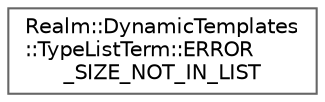 digraph "Graphical Class Hierarchy"
{
 // LATEX_PDF_SIZE
  bgcolor="transparent";
  edge [fontname=Helvetica,fontsize=10,labelfontname=Helvetica,labelfontsize=10];
  node [fontname=Helvetica,fontsize=10,shape=box,height=0.2,width=0.4];
  rankdir="LR";
  Node0 [id="Node000000",label="Realm::DynamicTemplates\l::TypeListTerm::ERROR\l_SIZE_NOT_IN_LIST",height=0.2,width=0.4,color="grey40", fillcolor="white", style="filled",URL="$structRealm_1_1DynamicTemplates_1_1TypeListTerm_1_1ERROR__SIZE__NOT__IN__LIST.html",tooltip=" "];
}
